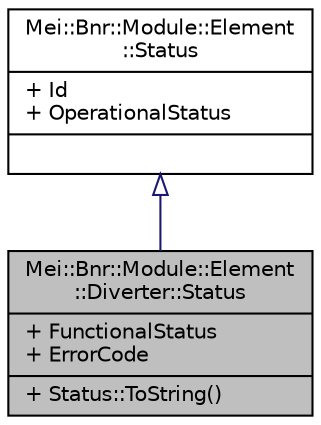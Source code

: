 digraph "Mei::Bnr::Module::Element::Diverter::Status"
{
  edge [fontname="Helvetica",fontsize="10",labelfontname="Helvetica",labelfontsize="10"];
  node [fontname="Helvetica",fontsize="10",shape=record];
  Node1 [label="{Mei::Bnr::Module::Element\l::Diverter::Status\n|+ FunctionalStatus\l+ ErrorCode\l|+ Status::ToString()\l}",height=0.2,width=0.4,color="black", fillcolor="grey75", style="filled", fontcolor="black"];
  Node2 -> Node1 [dir="back",color="midnightblue",fontsize="10",style="solid",arrowtail="onormal",fontname="Helvetica"];
  Node2 [label="{Mei::Bnr::Module::Element\l::Status\n|+ Id\l+ OperationalStatus\l|}",height=0.2,width=0.4,color="black", fillcolor="white", style="filled",URL="$a00080.html",tooltip="Element::Status "];
}
